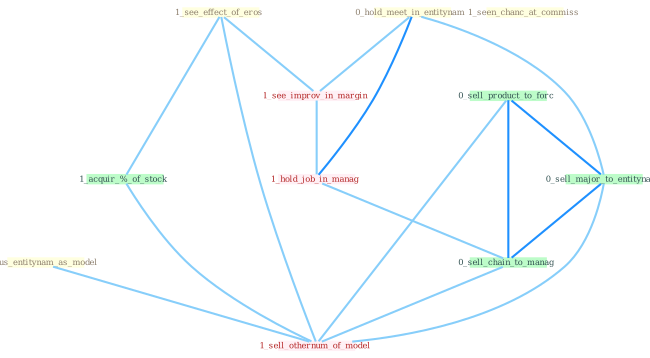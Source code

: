 Graph G{ 
    node
    [shape=polygon,style=filled,width=.5,height=.06,color="#BDFCC9",fixedsize=true,fontsize=4,
    fontcolor="#2f4f4f"];
    {node
    [color="#ffffe0", fontcolor="#8b7d6b"] "0_hold_meet_in_entitynam " "0_us_entitynam_as_model " "1_see_effect_of_eros " "1_seen_chanc_at_commiss "}
{node [color="#fff0f5", fontcolor="#b22222"] "1_see_improv_in_margin " "1_hold_job_in_manag " "1_sell_othernum_of_model "}
edge [color="#B0E2FF"];

	"0_hold_meet_in_entitynam " -- "1_see_improv_in_margin " [w="1", color="#87cefa" ];
	"0_hold_meet_in_entitynam " -- "1_hold_job_in_manag " [w="2", color="#1e90ff" , len=0.8];
	"0_hold_meet_in_entitynam " -- "0_sell_major_to_entitynam " [w="1", color="#87cefa" ];
	"0_us_entitynam_as_model " -- "1_sell_othernum_of_model " [w="1", color="#87cefa" ];
	"1_see_effect_of_eros " -- "1_see_improv_in_margin " [w="1", color="#87cefa" ];
	"1_see_effect_of_eros " -- "1_acquir_%_of_stock " [w="1", color="#87cefa" ];
	"1_see_effect_of_eros " -- "1_sell_othernum_of_model " [w="1", color="#87cefa" ];
	"1_see_improv_in_margin " -- "1_hold_job_in_manag " [w="1", color="#87cefa" ];
	"1_acquir_%_of_stock " -- "1_sell_othernum_of_model " [w="1", color="#87cefa" ];
	"1_hold_job_in_manag " -- "0_sell_chain_to_manag " [w="1", color="#87cefa" ];
	"0_sell_product_to_forc " -- "0_sell_major_to_entitynam " [w="2", color="#1e90ff" , len=0.8];
	"0_sell_product_to_forc " -- "0_sell_chain_to_manag " [w="2", color="#1e90ff" , len=0.8];
	"0_sell_product_to_forc " -- "1_sell_othernum_of_model " [w="1", color="#87cefa" ];
	"0_sell_major_to_entitynam " -- "0_sell_chain_to_manag " [w="2", color="#1e90ff" , len=0.8];
	"0_sell_major_to_entitynam " -- "1_sell_othernum_of_model " [w="1", color="#87cefa" ];
	"0_sell_chain_to_manag " -- "1_sell_othernum_of_model " [w="1", color="#87cefa" ];
}